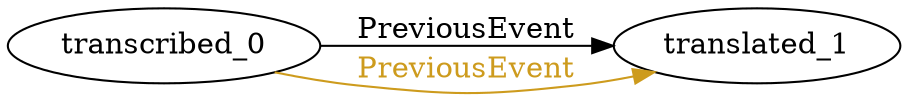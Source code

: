 digraph finite_state_machine { 
	rankdir=LR;
	size="50,50";
node0 [label = "transcribed_0"]
node1 [label = "translated_1"]
node0 -> node1 [ label = "PreviousEvent" fontcolor="black"  color = "Black"];
node0 -> node1 [ label = "PreviousEvent" fontcolor="goldenrod3"  color = "goldenrod3"];
}
